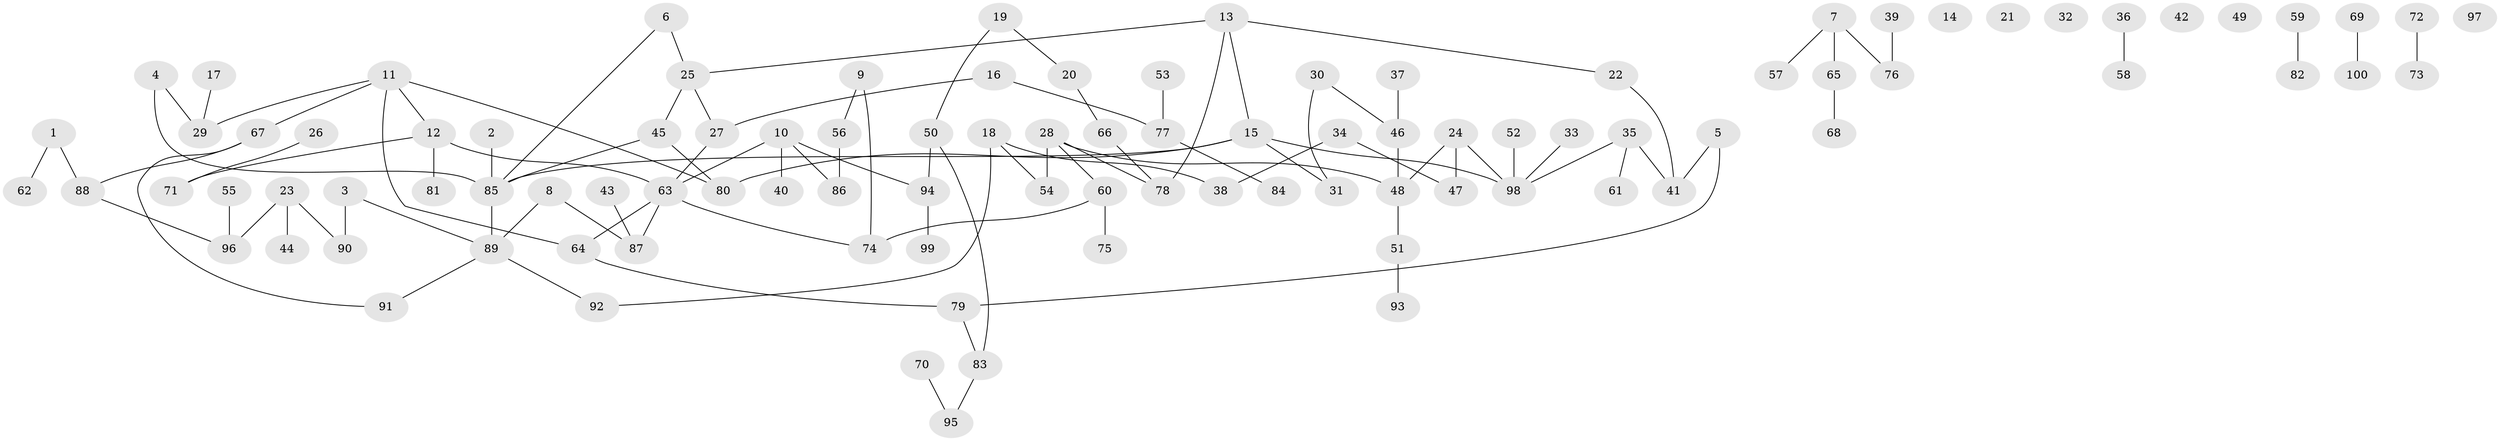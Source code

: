// coarse degree distribution, {1: 0.2878787878787879, 2: 0.16666666666666666, 3: 0.18181818181818182, 4: 0.10606060606060606, 6: 0.015151515151515152, 8: 0.015151515151515152, 5: 0.06060606060606061, 0: 0.15151515151515152, 7: 0.015151515151515152}
// Generated by graph-tools (version 1.1) at 2025/41/03/06/25 10:41:22]
// undirected, 100 vertices, 107 edges
graph export_dot {
graph [start="1"]
  node [color=gray90,style=filled];
  1;
  2;
  3;
  4;
  5;
  6;
  7;
  8;
  9;
  10;
  11;
  12;
  13;
  14;
  15;
  16;
  17;
  18;
  19;
  20;
  21;
  22;
  23;
  24;
  25;
  26;
  27;
  28;
  29;
  30;
  31;
  32;
  33;
  34;
  35;
  36;
  37;
  38;
  39;
  40;
  41;
  42;
  43;
  44;
  45;
  46;
  47;
  48;
  49;
  50;
  51;
  52;
  53;
  54;
  55;
  56;
  57;
  58;
  59;
  60;
  61;
  62;
  63;
  64;
  65;
  66;
  67;
  68;
  69;
  70;
  71;
  72;
  73;
  74;
  75;
  76;
  77;
  78;
  79;
  80;
  81;
  82;
  83;
  84;
  85;
  86;
  87;
  88;
  89;
  90;
  91;
  92;
  93;
  94;
  95;
  96;
  97;
  98;
  99;
  100;
  1 -- 62;
  1 -- 88;
  2 -- 85;
  3 -- 89;
  3 -- 90;
  4 -- 29;
  4 -- 85;
  5 -- 41;
  5 -- 79;
  6 -- 25;
  6 -- 85;
  7 -- 57;
  7 -- 65;
  7 -- 76;
  8 -- 87;
  8 -- 89;
  9 -- 56;
  9 -- 74;
  10 -- 40;
  10 -- 63;
  10 -- 86;
  10 -- 94;
  11 -- 12;
  11 -- 29;
  11 -- 64;
  11 -- 67;
  11 -- 80;
  12 -- 63;
  12 -- 71;
  12 -- 81;
  13 -- 15;
  13 -- 22;
  13 -- 25;
  13 -- 78;
  15 -- 31;
  15 -- 80;
  15 -- 85;
  15 -- 98;
  16 -- 27;
  16 -- 77;
  17 -- 29;
  18 -- 38;
  18 -- 54;
  18 -- 92;
  19 -- 20;
  19 -- 50;
  20 -- 66;
  22 -- 41;
  23 -- 44;
  23 -- 90;
  23 -- 96;
  24 -- 47;
  24 -- 48;
  24 -- 98;
  25 -- 27;
  25 -- 45;
  26 -- 71;
  27 -- 63;
  28 -- 48;
  28 -- 54;
  28 -- 60;
  28 -- 78;
  30 -- 31;
  30 -- 46;
  33 -- 98;
  34 -- 38;
  34 -- 47;
  35 -- 41;
  35 -- 61;
  35 -- 98;
  36 -- 58;
  37 -- 46;
  39 -- 76;
  43 -- 87;
  45 -- 80;
  45 -- 85;
  46 -- 48;
  48 -- 51;
  50 -- 83;
  50 -- 94;
  51 -- 93;
  52 -- 98;
  53 -- 77;
  55 -- 96;
  56 -- 86;
  59 -- 82;
  60 -- 74;
  60 -- 75;
  63 -- 64;
  63 -- 74;
  63 -- 87;
  64 -- 79;
  65 -- 68;
  66 -- 78;
  67 -- 88;
  67 -- 91;
  69 -- 100;
  70 -- 95;
  72 -- 73;
  77 -- 84;
  79 -- 83;
  83 -- 95;
  85 -- 89;
  88 -- 96;
  89 -- 91;
  89 -- 92;
  94 -- 99;
}
